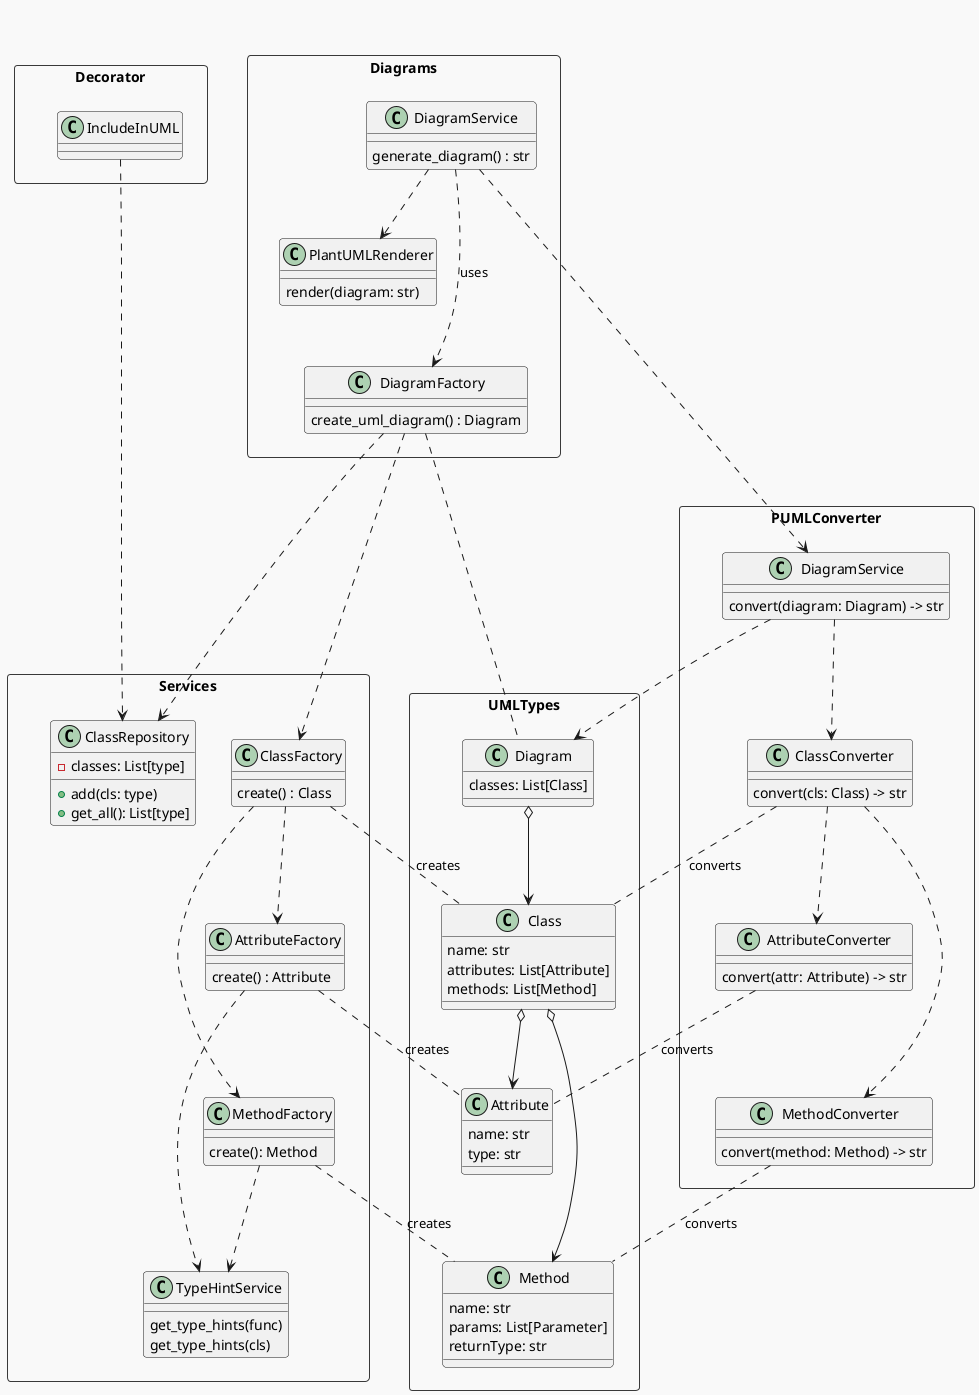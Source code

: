 @startuml
!theme mars

' UMLTypes: Core data types for representing UML diagrams
rectangle UMLTypes {
    class Diagram {
        classes: List[Class]
    }

    class Class {
        name: str
        attributes: List[Attribute]
        methods: List[Method]
    }

    class Method {
        name: str
        params: List[Parameter]
        returnType: str
    }

    class Attribute {
        name: str
        type: str
    }

    Diagram o-down-> Class
    Class o-down-> Attribute
    Class o-down-> Method

    Attribute -[hidden]down- Method

}



' Decorator: Decorators for marking classes/methods to include in diagrams
rectangle Decorator {
    class IncludeInUML {}
}

' Services: Factories and repositories for managing UML-related data
rectangle Services {
    class ClassRepository {
        - classes: List[type]
        + add(cls: type)
        + get_all(): List[type]
    }

    class TypeHintService {
        get_type_hints(func)
        get_type_hints(cls)
    }

    class ClassFactory {
        create() : Class
    }

    class MethodFactory {
        create(): Method
    }

    class AttributeFactory {
        create() : Attribute
    }

    ClassFactory .down.> MethodFactory
    ClassFactory .down.> AttributeFactory



    MethodFactory ..> TypeHintService
    AttributeFactory ..> TypeHintService

    AttributeFactory -[hidden]down- MethodFactory
}

' Diagrams: Handles overall diagram generation and processing
rectangle Diagrams {
    class DiagramService {
        generate_diagram() : str
    }

    class DiagramFactory {
        create_uml_diagram() : Diagram
    }

    class PlantUMLRenderer {
        render(diagram: str)
    }

    DiagramService ...> DiagramFactory: uses
    Diagrams.DiagramService ..> PlantUMLRenderer
}

' PlantUML: Converts UML data into PlantUML format
rectangle PUMLConverter {
    class DiagramService {
        convert(diagram: Diagram) -> str
    }

    class ClassConverter {
        convert(cls: Class) -> str
    }

    class AttributeConverter {
        convert(attr: Attribute) -> str
    }

    class MethodConverter {
        convert(method: Method) -> str
    }



    DiagramService ..> ClassConverter
    ClassConverter ..> AttributeConverter
    ClassConverter ..> MethodConverter

    AttributeConverter -[hidden]down- MethodConverter
}
Decorator -[hidden]right- Diagrams
Decorator -[hidden]down- Services
Services -[hidden]right- UMLTypes
UMLTypes -[hidden]right- PUMLConverter
' Services Relationships
MethodFactory .right. UMLTypes.Method: creates
AttributeFactory .right. UMLTypes.Attribute: creates
ClassFactory .right. UMLTypes.Class: creates

Decorator.IncludeInUML .down.> ClassRepository

PUMLConverter.DiagramService ..> UMLTypes.Diagram
ClassConverter .. UMLTypes.Class: converts
AttributeConverter .. UMLTypes.Attribute: converts
MethodConverter .. UMLTypes.Method: converts

DiagramFactory ...> ClassFactory
DiagramFactory ...> ClassRepository
DiagramFactory .. UMLTypes.Diagram

Diagrams.DiagramService ..> PUMLConverter.DiagramService

@enduml
